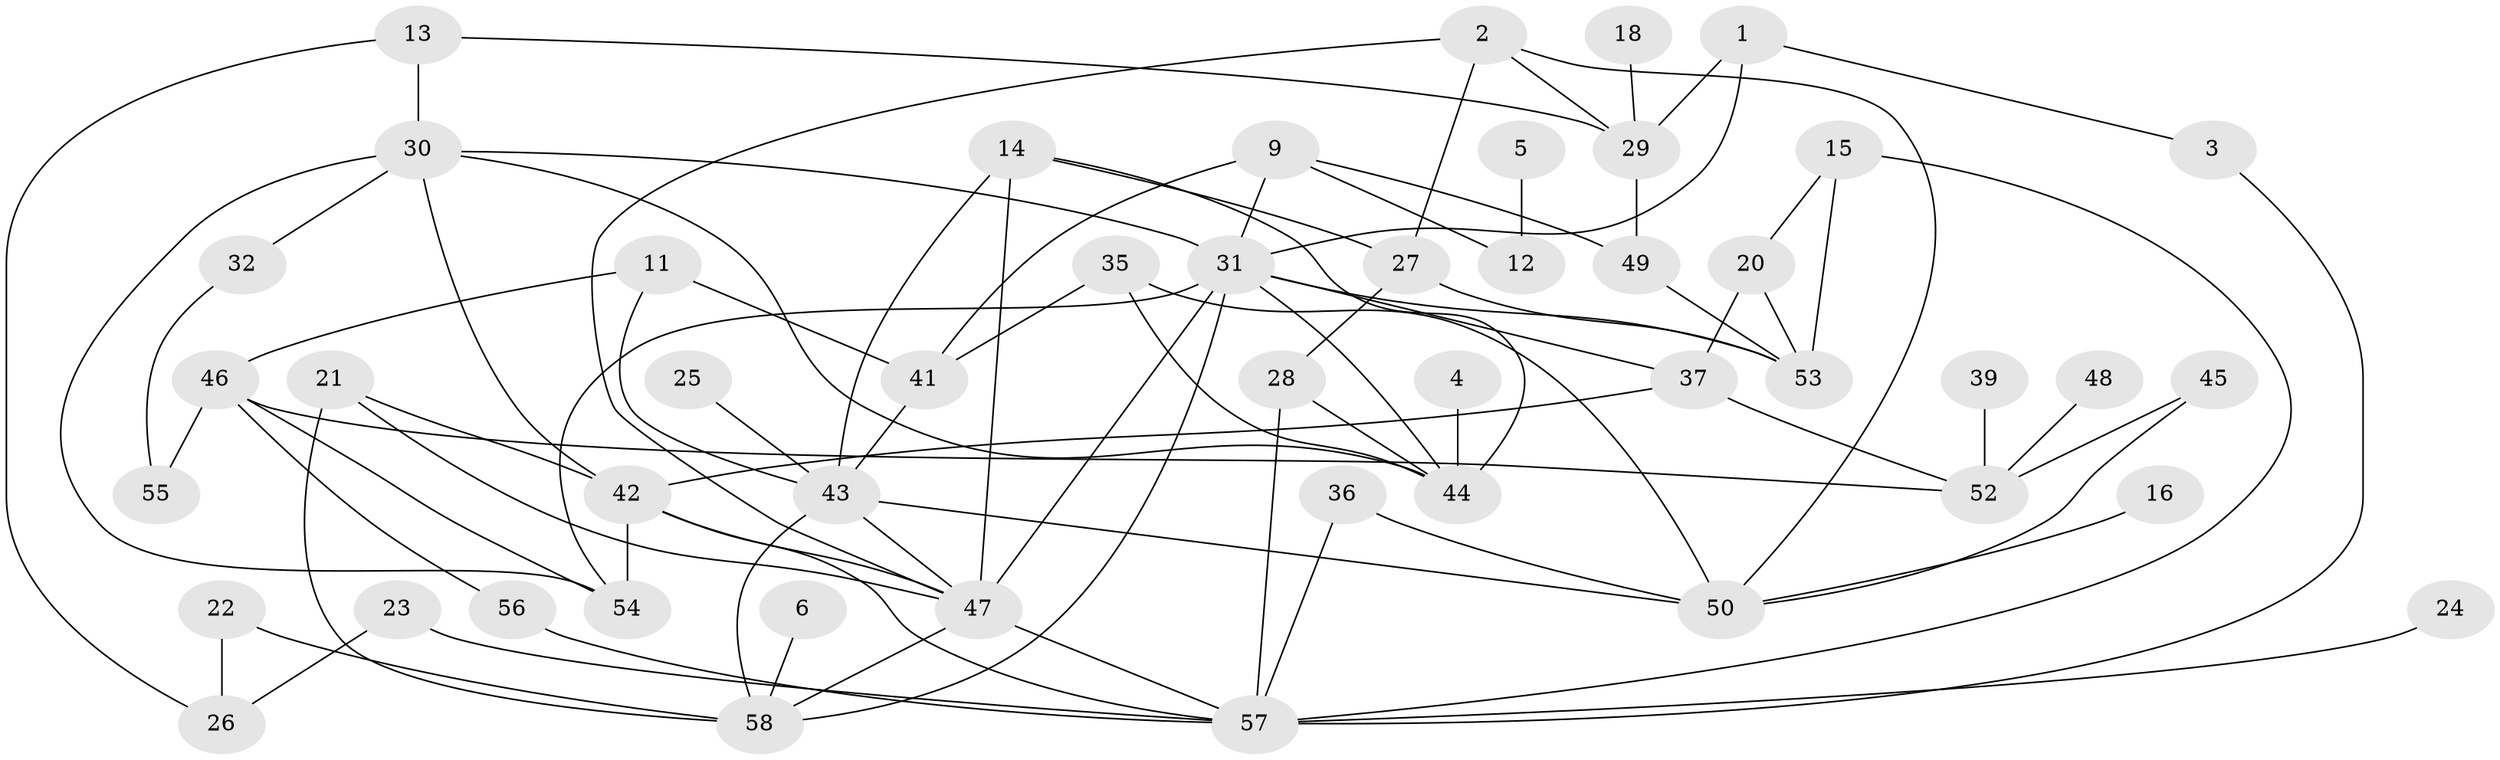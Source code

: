 // original degree distribution, {4: 0.1565217391304348, 2: 0.2956521739130435, 1: 0.16521739130434782, 5: 0.06956521739130435, 3: 0.20869565217391303, 0: 0.0782608695652174, 6: 0.017391304347826087, 7: 0.008695652173913044}
// Generated by graph-tools (version 1.1) at 2025/49/03/09/25 03:49:14]
// undirected, 48 vertices, 84 edges
graph export_dot {
graph [start="1"]
  node [color=gray90,style=filled];
  1;
  2;
  3;
  4;
  5;
  6;
  9;
  11;
  12;
  13;
  14;
  15;
  16;
  18;
  20;
  21;
  22;
  23;
  24;
  25;
  26;
  27;
  28;
  29;
  30;
  31;
  32;
  35;
  36;
  37;
  39;
  41;
  42;
  43;
  44;
  45;
  46;
  47;
  48;
  49;
  50;
  52;
  53;
  54;
  55;
  56;
  57;
  58;
  1 -- 3 [weight=1.0];
  1 -- 29 [weight=1.0];
  1 -- 31 [weight=1.0];
  2 -- 27 [weight=1.0];
  2 -- 29 [weight=1.0];
  2 -- 47 [weight=1.0];
  2 -- 50 [weight=1.0];
  3 -- 57 [weight=1.0];
  4 -- 44 [weight=1.0];
  5 -- 12 [weight=1.0];
  6 -- 58 [weight=1.0];
  9 -- 12 [weight=1.0];
  9 -- 31 [weight=1.0];
  9 -- 41 [weight=1.0];
  9 -- 49 [weight=1.0];
  11 -- 41 [weight=2.0];
  11 -- 43 [weight=1.0];
  11 -- 46 [weight=1.0];
  13 -- 26 [weight=1.0];
  13 -- 29 [weight=1.0];
  13 -- 30 [weight=1.0];
  14 -- 27 [weight=1.0];
  14 -- 43 [weight=2.0];
  14 -- 44 [weight=1.0];
  14 -- 47 [weight=1.0];
  15 -- 20 [weight=1.0];
  15 -- 53 [weight=1.0];
  15 -- 57 [weight=1.0];
  16 -- 50 [weight=1.0];
  18 -- 29 [weight=1.0];
  20 -- 37 [weight=1.0];
  20 -- 53 [weight=1.0];
  21 -- 42 [weight=1.0];
  21 -- 47 [weight=1.0];
  21 -- 58 [weight=1.0];
  22 -- 26 [weight=1.0];
  22 -- 58 [weight=1.0];
  23 -- 26 [weight=1.0];
  23 -- 57 [weight=1.0];
  24 -- 57 [weight=1.0];
  25 -- 43 [weight=1.0];
  27 -- 28 [weight=1.0];
  27 -- 53 [weight=1.0];
  28 -- 44 [weight=1.0];
  28 -- 57 [weight=1.0];
  29 -- 49 [weight=2.0];
  30 -- 31 [weight=1.0];
  30 -- 32 [weight=1.0];
  30 -- 42 [weight=1.0];
  30 -- 44 [weight=1.0];
  30 -- 54 [weight=1.0];
  31 -- 37 [weight=1.0];
  31 -- 44 [weight=1.0];
  31 -- 47 [weight=1.0];
  31 -- 53 [weight=1.0];
  31 -- 54 [weight=1.0];
  31 -- 58 [weight=1.0];
  32 -- 55 [weight=1.0];
  35 -- 41 [weight=1.0];
  35 -- 44 [weight=1.0];
  35 -- 50 [weight=1.0];
  36 -- 50 [weight=1.0];
  36 -- 57 [weight=1.0];
  37 -- 42 [weight=1.0];
  37 -- 52 [weight=1.0];
  39 -- 52 [weight=1.0];
  41 -- 43 [weight=1.0];
  42 -- 47 [weight=1.0];
  42 -- 54 [weight=1.0];
  42 -- 57 [weight=1.0];
  43 -- 47 [weight=1.0];
  43 -- 50 [weight=1.0];
  43 -- 58 [weight=1.0];
  45 -- 50 [weight=1.0];
  45 -- 52 [weight=1.0];
  46 -- 52 [weight=1.0];
  46 -- 54 [weight=1.0];
  46 -- 55 [weight=1.0];
  46 -- 56 [weight=1.0];
  47 -- 57 [weight=1.0];
  47 -- 58 [weight=1.0];
  48 -- 52 [weight=1.0];
  49 -- 53 [weight=1.0];
  56 -- 57 [weight=1.0];
}
